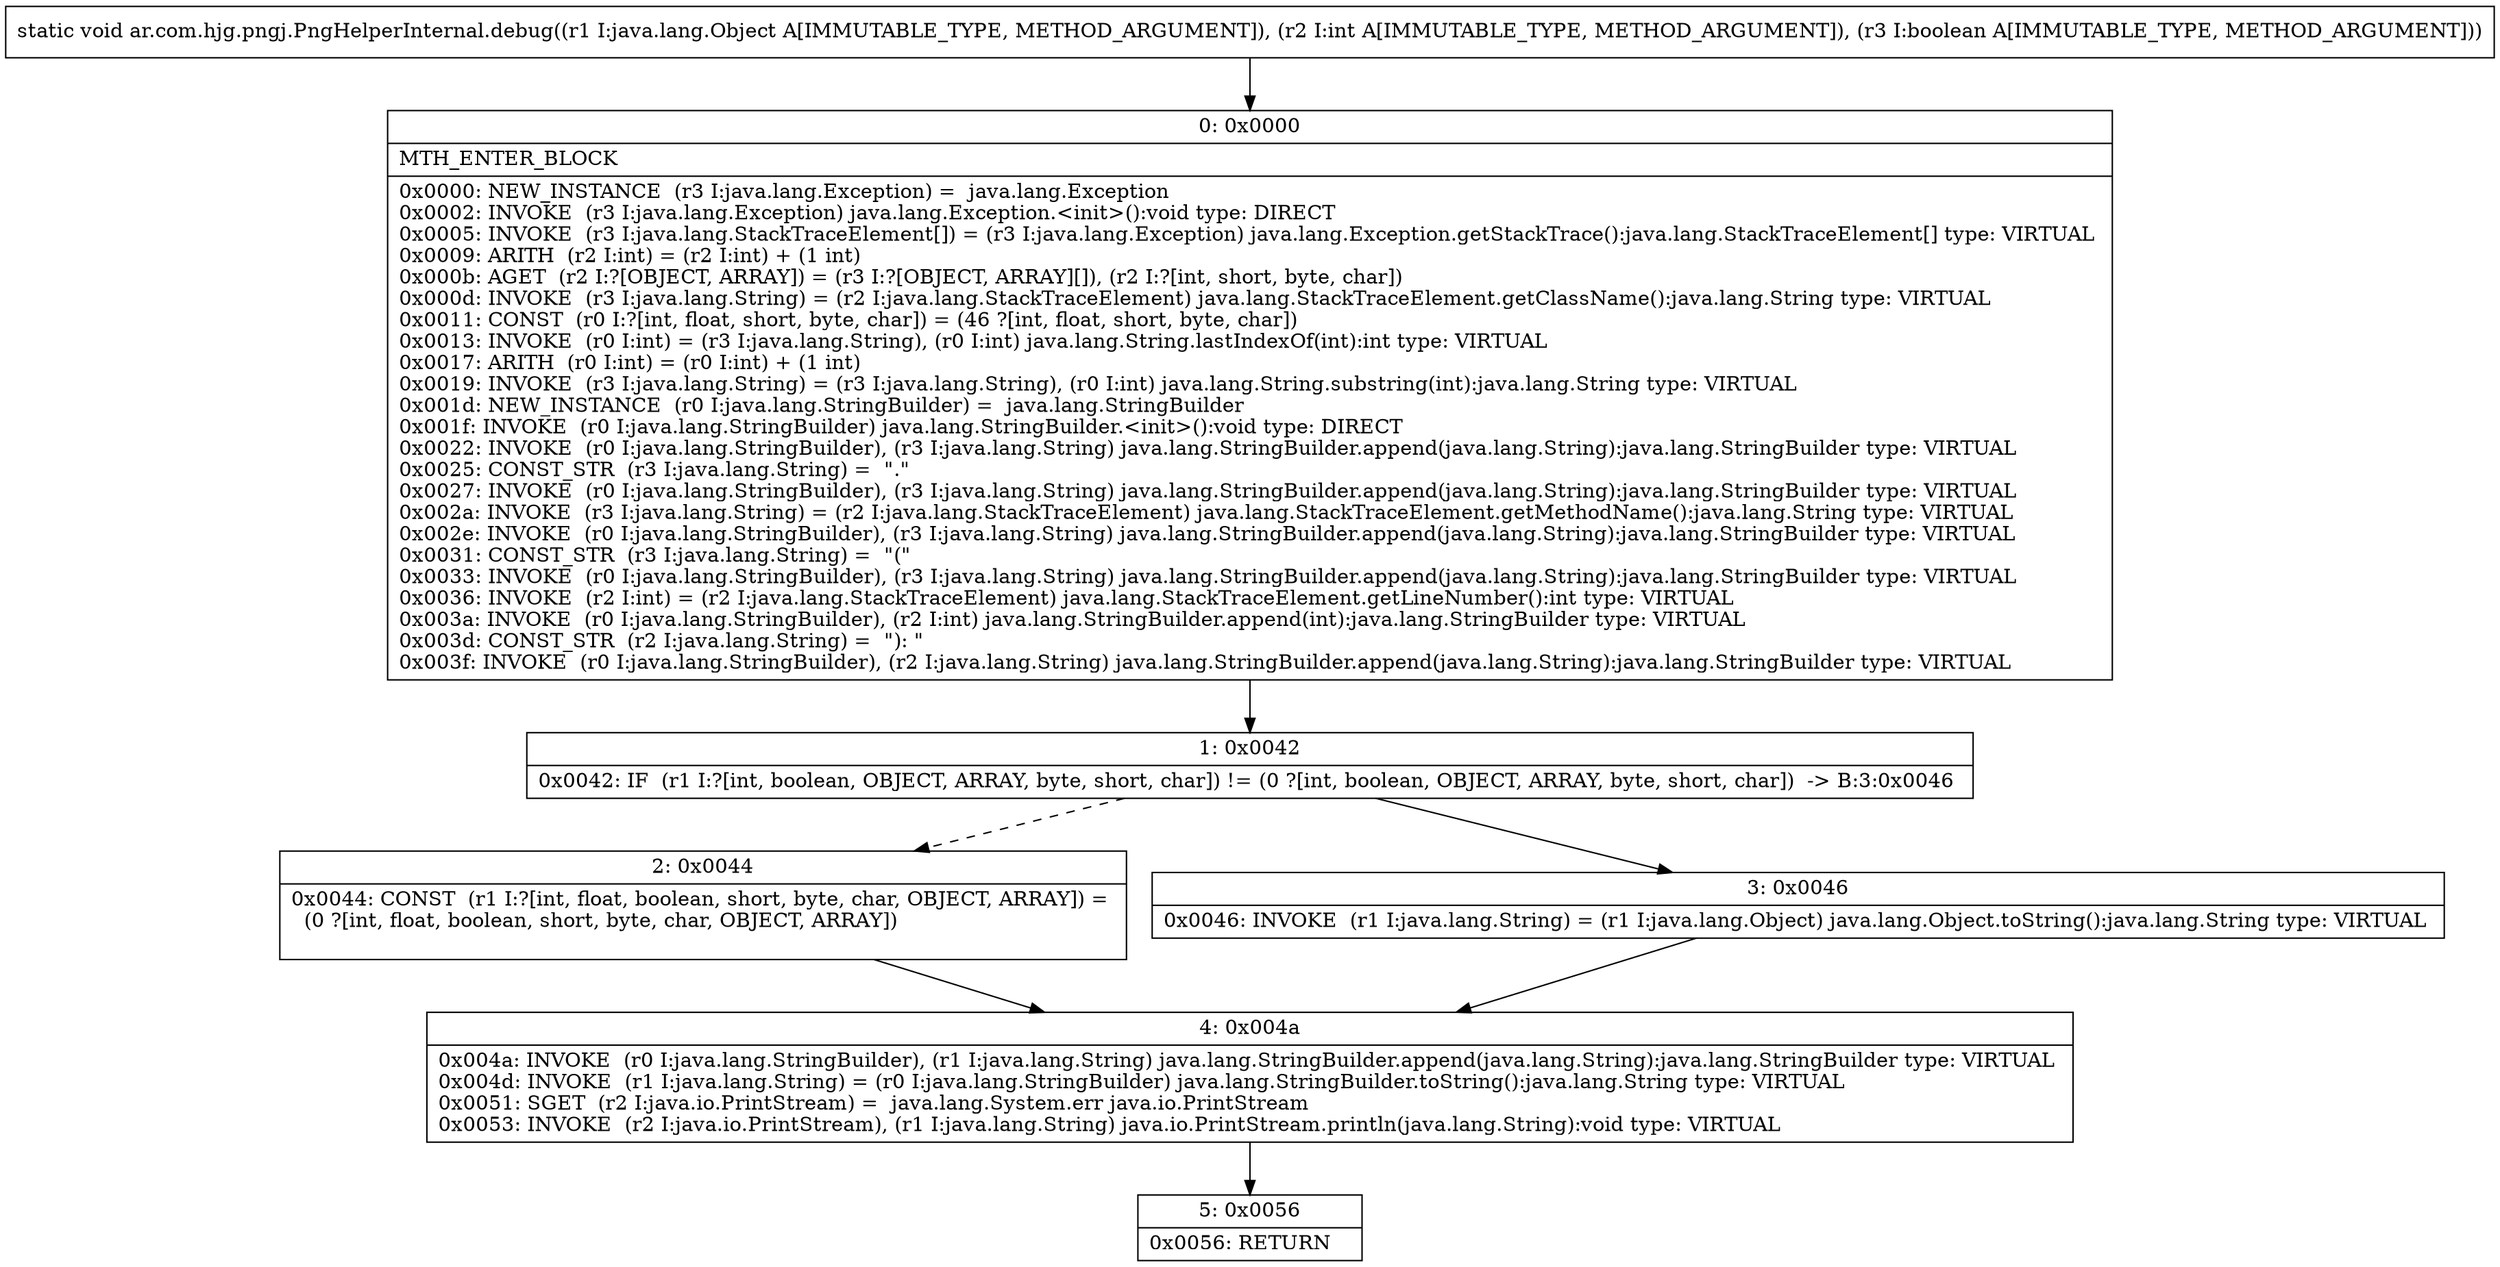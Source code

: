 digraph "CFG forar.com.hjg.pngj.PngHelperInternal.debug(Ljava\/lang\/Object;IZ)V" {
Node_0 [shape=record,label="{0\:\ 0x0000|MTH_ENTER_BLOCK\l|0x0000: NEW_INSTANCE  (r3 I:java.lang.Exception) =  java.lang.Exception \l0x0002: INVOKE  (r3 I:java.lang.Exception) java.lang.Exception.\<init\>():void type: DIRECT \l0x0005: INVOKE  (r3 I:java.lang.StackTraceElement[]) = (r3 I:java.lang.Exception) java.lang.Exception.getStackTrace():java.lang.StackTraceElement[] type: VIRTUAL \l0x0009: ARITH  (r2 I:int) = (r2 I:int) + (1 int) \l0x000b: AGET  (r2 I:?[OBJECT, ARRAY]) = (r3 I:?[OBJECT, ARRAY][]), (r2 I:?[int, short, byte, char]) \l0x000d: INVOKE  (r3 I:java.lang.String) = (r2 I:java.lang.StackTraceElement) java.lang.StackTraceElement.getClassName():java.lang.String type: VIRTUAL \l0x0011: CONST  (r0 I:?[int, float, short, byte, char]) = (46 ?[int, float, short, byte, char]) \l0x0013: INVOKE  (r0 I:int) = (r3 I:java.lang.String), (r0 I:int) java.lang.String.lastIndexOf(int):int type: VIRTUAL \l0x0017: ARITH  (r0 I:int) = (r0 I:int) + (1 int) \l0x0019: INVOKE  (r3 I:java.lang.String) = (r3 I:java.lang.String), (r0 I:int) java.lang.String.substring(int):java.lang.String type: VIRTUAL \l0x001d: NEW_INSTANCE  (r0 I:java.lang.StringBuilder) =  java.lang.StringBuilder \l0x001f: INVOKE  (r0 I:java.lang.StringBuilder) java.lang.StringBuilder.\<init\>():void type: DIRECT \l0x0022: INVOKE  (r0 I:java.lang.StringBuilder), (r3 I:java.lang.String) java.lang.StringBuilder.append(java.lang.String):java.lang.StringBuilder type: VIRTUAL \l0x0025: CONST_STR  (r3 I:java.lang.String) =  \".\" \l0x0027: INVOKE  (r0 I:java.lang.StringBuilder), (r3 I:java.lang.String) java.lang.StringBuilder.append(java.lang.String):java.lang.StringBuilder type: VIRTUAL \l0x002a: INVOKE  (r3 I:java.lang.String) = (r2 I:java.lang.StackTraceElement) java.lang.StackTraceElement.getMethodName():java.lang.String type: VIRTUAL \l0x002e: INVOKE  (r0 I:java.lang.StringBuilder), (r3 I:java.lang.String) java.lang.StringBuilder.append(java.lang.String):java.lang.StringBuilder type: VIRTUAL \l0x0031: CONST_STR  (r3 I:java.lang.String) =  \"(\" \l0x0033: INVOKE  (r0 I:java.lang.StringBuilder), (r3 I:java.lang.String) java.lang.StringBuilder.append(java.lang.String):java.lang.StringBuilder type: VIRTUAL \l0x0036: INVOKE  (r2 I:int) = (r2 I:java.lang.StackTraceElement) java.lang.StackTraceElement.getLineNumber():int type: VIRTUAL \l0x003a: INVOKE  (r0 I:java.lang.StringBuilder), (r2 I:int) java.lang.StringBuilder.append(int):java.lang.StringBuilder type: VIRTUAL \l0x003d: CONST_STR  (r2 I:java.lang.String) =  \"): \" \l0x003f: INVOKE  (r0 I:java.lang.StringBuilder), (r2 I:java.lang.String) java.lang.StringBuilder.append(java.lang.String):java.lang.StringBuilder type: VIRTUAL \l}"];
Node_1 [shape=record,label="{1\:\ 0x0042|0x0042: IF  (r1 I:?[int, boolean, OBJECT, ARRAY, byte, short, char]) != (0 ?[int, boolean, OBJECT, ARRAY, byte, short, char])  \-\> B:3:0x0046 \l}"];
Node_2 [shape=record,label="{2\:\ 0x0044|0x0044: CONST  (r1 I:?[int, float, boolean, short, byte, char, OBJECT, ARRAY]) = \l  (0 ?[int, float, boolean, short, byte, char, OBJECT, ARRAY])\l \l}"];
Node_3 [shape=record,label="{3\:\ 0x0046|0x0046: INVOKE  (r1 I:java.lang.String) = (r1 I:java.lang.Object) java.lang.Object.toString():java.lang.String type: VIRTUAL \l}"];
Node_4 [shape=record,label="{4\:\ 0x004a|0x004a: INVOKE  (r0 I:java.lang.StringBuilder), (r1 I:java.lang.String) java.lang.StringBuilder.append(java.lang.String):java.lang.StringBuilder type: VIRTUAL \l0x004d: INVOKE  (r1 I:java.lang.String) = (r0 I:java.lang.StringBuilder) java.lang.StringBuilder.toString():java.lang.String type: VIRTUAL \l0x0051: SGET  (r2 I:java.io.PrintStream) =  java.lang.System.err java.io.PrintStream \l0x0053: INVOKE  (r2 I:java.io.PrintStream), (r1 I:java.lang.String) java.io.PrintStream.println(java.lang.String):void type: VIRTUAL \l}"];
Node_5 [shape=record,label="{5\:\ 0x0056|0x0056: RETURN   \l}"];
MethodNode[shape=record,label="{static void ar.com.hjg.pngj.PngHelperInternal.debug((r1 I:java.lang.Object A[IMMUTABLE_TYPE, METHOD_ARGUMENT]), (r2 I:int A[IMMUTABLE_TYPE, METHOD_ARGUMENT]), (r3 I:boolean A[IMMUTABLE_TYPE, METHOD_ARGUMENT])) }"];
MethodNode -> Node_0;
Node_0 -> Node_1;
Node_1 -> Node_2[style=dashed];
Node_1 -> Node_3;
Node_2 -> Node_4;
Node_3 -> Node_4;
Node_4 -> Node_5;
}

